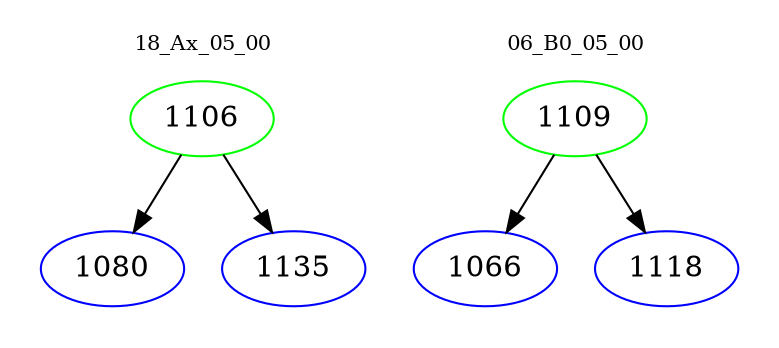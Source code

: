digraph{
subgraph cluster_0 {
color = white
label = "18_Ax_05_00";
fontsize=10;
T0_1106 [label="1106", color="green"]
T0_1106 -> T0_1080 [color="black"]
T0_1080 [label="1080", color="blue"]
T0_1106 -> T0_1135 [color="black"]
T0_1135 [label="1135", color="blue"]
}
subgraph cluster_1 {
color = white
label = "06_B0_05_00";
fontsize=10;
T1_1109 [label="1109", color="green"]
T1_1109 -> T1_1066 [color="black"]
T1_1066 [label="1066", color="blue"]
T1_1109 -> T1_1118 [color="black"]
T1_1118 [label="1118", color="blue"]
}
}
